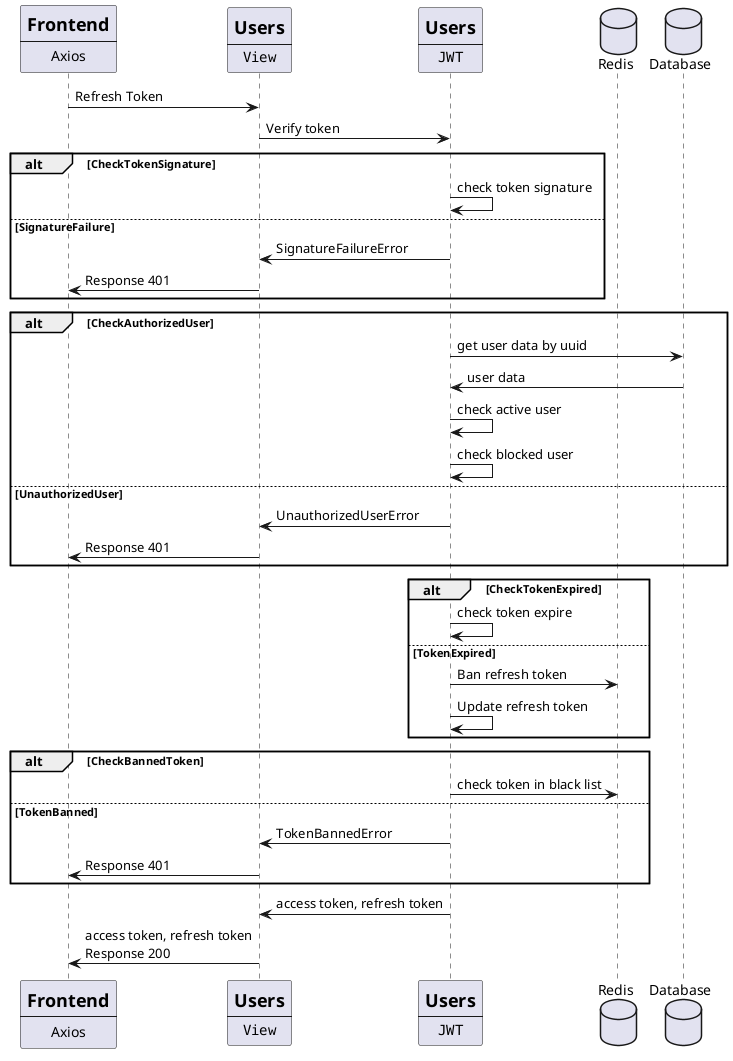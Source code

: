 @startuml
participant frontend [
    =Frontend
    ----
    Axios
]
participant users [
    =Users
    ----
    ""View""
]
participant jwt [
    =Users
    ----
    ""JWT""
]
database Redis as redis
database Database as database
frontend -> users : Refresh Token
users -> jwt : Verify token
     alt CheckTokenSignature
      jwt -> jwt: check token signature
else SignatureFailure
      jwt -> users: SignatureFailureError
      users -> frontend: Response 401
end
alt CheckAuthorizedUser
      jwt -> database: get user data by uuid
      database -> jwt: user data
      jwt -> jwt: check active user
      jwt -> jwt: check blocked user
else UnauthorizedUser
      jwt -> users: UnauthorizedUserError
      users -> frontend: Response 401
end
     alt CheckTokenExpired
       jwt -> jwt: check token expire
else TokenExpired
       jwt-> redis: Ban refresh token
    jwt -> jwt: Update refresh token
end
alt CheckBannedToken
     jwt -> redis: check token in black list
else TokenBanned
     jwt -> users: TokenBannedError
      users -> frontend: Response 401
end
jwt -> users: access token, refresh token
users -> frontend: access token, refresh token\nResponse 200
@enduml